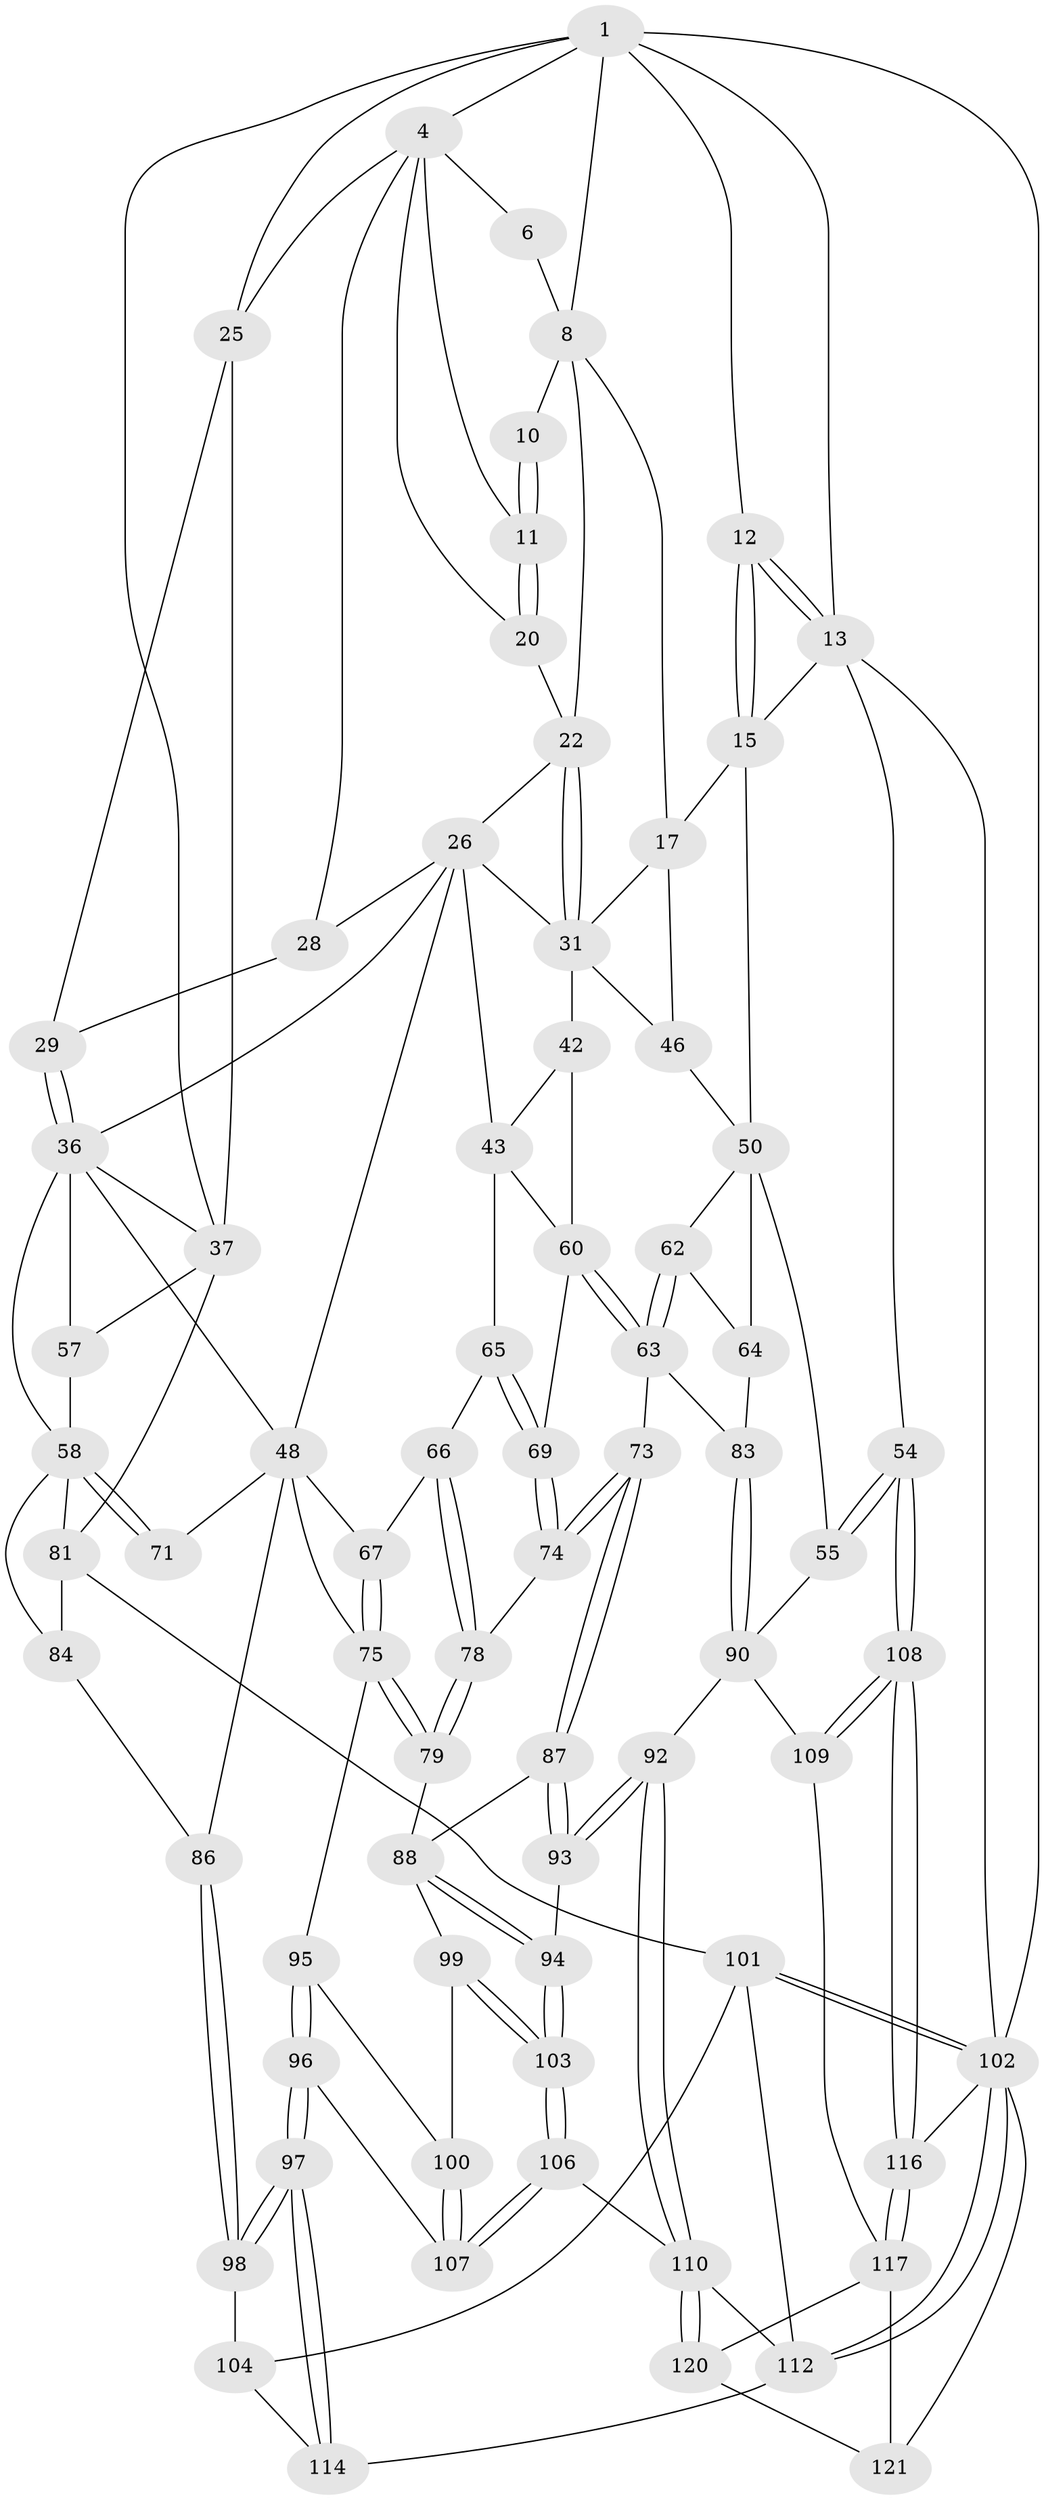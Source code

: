 // original degree distribution, {3: 0.01639344262295082, 6: 0.21311475409836064, 4: 0.22950819672131148, 5: 0.5409836065573771}
// Generated by graph-tools (version 1.1) at 2025/21/03/04/25 18:21:23]
// undirected, 73 vertices, 171 edges
graph export_dot {
graph [start="1"]
  node [color=gray90,style=filled];
  1 [pos="+0.49353701898530117+0",super="+7+2"];
  4 [pos="+0.27185957496368174+0.062200621899653884",super="+5+21"];
  6 [pos="+0.4607118138000209+0.028560768903859255"];
  8 [pos="+0.7313505998554363+0",super="+9+18"];
  10 [pos="+0.5282152249987743+0.12825853514790878"];
  11 [pos="+0.39982333603812487+0.1367678148572602"];
  12 [pos="+1+0"];
  13 [pos="+1+0",super="+53"];
  15 [pos="+0.8238072178650608+0.21863864633318444",super="+16"];
  17 [pos="+0.7685405191597092+0.19972873500483126",super="+34"];
  20 [pos="+0.38826121637532596+0.14413702651150068"];
  22 [pos="+0.5263254575036646+0.2007537394564722",super="+23"];
  25 [pos="+0.09799772191808317+0.15004907893254985",super="+30"];
  26 [pos="+0.39136934154213693+0.26775754999321383",super="+27"];
  28 [pos="+0.30028622928208065+0.22379084521639897"];
  29 [pos="+0.2591707576397746+0.28382717525534706"];
  31 [pos="+0.5468132732998535+0.2687613304201071",super="+32"];
  36 [pos="+0.27545920533523893+0.31524450247593766",super="+40"];
  37 [pos="+0.14161142585141914+0.3102909583893946",super="+38"];
  42 [pos="+0.4630838733126781+0.39653439009516994",super="+52"];
  43 [pos="+0.4587680896409466+0.4017623098025146",super="+44"];
  46 [pos="+0.6353579579066935+0.39300285670829566"];
  48 [pos="+0.2735954575922864+0.4384332186005644",super="+68"];
  50 [pos="+0.8127783381618013+0.25246312272190663",super="+56+51"];
  54 [pos="+1+0.5283827639815529"];
  55 [pos="+1+0.5046965977493285"];
  57 [pos="+0.1706951456070187+0.4491985449477709"];
  58 [pos="+0.17554279246538423+0.4571560718398602",super="+59"];
  60 [pos="+0.5702071257615352+0.45160664177817256",super="+61"];
  62 [pos="+0.70031971472801+0.4310292155083739"];
  63 [pos="+0.6250473322251822+0.5187249659361078",super="+72"];
  64 [pos="+0.7676353533680965+0.49265084118272984"];
  65 [pos="+0.4129989180707575+0.42924578508306843"];
  66 [pos="+0.39947305998822036+0.47906896910532065"];
  67 [pos="+0.3383254815928108+0.49647223547719094"];
  69 [pos="+0.5048362474934813+0.504122099833476"];
  71 [pos="+0.16618185965879503+0.50834993350433"];
  73 [pos="+0.5770720472800598+0.5816274019720983"];
  74 [pos="+0.49788699076512527+0.541546757779298"];
  75 [pos="+0.3072741340104113+0.6055222970551402",super="+76"];
  78 [pos="+0.4310928649113054+0.5695657458335848"];
  79 [pos="+0.4046094791023994+0.6158405467352325"];
  81 [pos="+0+0.41996933366419315",super="+85"];
  83 [pos="+0.7180176133107903+0.5797488126955403"];
  84 [pos="+0.11117024036955636+0.5931139863687779"];
  86 [pos="+0.15685764454664913+0.6562979600796383"];
  87 [pos="+0.5744456070523957+0.6284374837318931"];
  88 [pos="+0.4873748918013422+0.653841988032741",super="+89"];
  90 [pos="+0.7279780360739008+0.6077509408112682",super="+91"];
  92 [pos="+0.6417886362803148+0.7168324929855004"];
  93 [pos="+0.6218205836435572+0.7076380537543738"];
  94 [pos="+0.5092552327074426+0.7497738862239326"];
  95 [pos="+0.2778921399377205+0.719294720602438"];
  96 [pos="+0.27783675530624624+0.7194787443153066"];
  97 [pos="+0.2297163515819861+0.7544318654494269"];
  98 [pos="+0.15654519957803398+0.6629652819839057"];
  99 [pos="+0.40418886556004757+0.6843396201155254"];
  100 [pos="+0.40046993256566993+0.6895664819140889"];
  101 [pos="+0+0.7179286913622831",super="+105"];
  102 [pos="+0+1",super="+115"];
  103 [pos="+0.4867065158001651+0.7760875847160869"];
  104 [pos="+0.0708578210402376+0.746233245918142"];
  106 [pos="+0.433708194375931+0.97345636031655"];
  107 [pos="+0.3593217037546285+0.7645479430909798"];
  108 [pos="+1+0.6907784402306444"];
  109 [pos="+0.7671059148011982+0.7535678525385521"];
  110 [pos="+0.45535933609986284+1",super="+111"];
  112 [pos="+0.2926794532150176+1",super="+113"];
  114 [pos="+0.20549895876672725+0.8285797192032397"];
  116 [pos="+1+1"];
  117 [pos="+0.7496160952410483+0.8213111522166505",super="+118"];
  120 [pos="+0.46922013730561324+1"];
  121 [pos="+1+1",super="+122"];
  1 -- 8;
  1 -- 12;
  1 -- 4;
  1 -- 102;
  1 -- 25;
  1 -- 13;
  1 -- 37;
  4 -- 11;
  4 -- 6;
  4 -- 25;
  4 -- 28;
  4 -- 20;
  6 -- 8;
  8 -- 10 [weight=2];
  8 -- 17;
  8 -- 22;
  10 -- 11;
  10 -- 11;
  11 -- 20;
  11 -- 20;
  12 -- 13;
  12 -- 13;
  12 -- 15;
  12 -- 15;
  13 -- 54;
  13 -- 15;
  13 -- 102;
  15 -- 17;
  15 -- 50;
  17 -- 46;
  17 -- 31;
  20 -- 22;
  22 -- 31;
  22 -- 31;
  22 -- 26;
  25 -- 37;
  25 -- 29;
  26 -- 48;
  26 -- 36;
  26 -- 43;
  26 -- 28;
  26 -- 31;
  28 -- 29;
  29 -- 36;
  29 -- 36;
  31 -- 42 [weight=2];
  31 -- 46;
  36 -- 48;
  36 -- 37;
  36 -- 57;
  36 -- 58;
  37 -- 81;
  37 -- 57;
  42 -- 43;
  42 -- 60;
  43 -- 65;
  43 -- 60;
  46 -- 50;
  48 -- 67;
  48 -- 86;
  48 -- 71;
  48 -- 75;
  50 -- 64;
  50 -- 55;
  50 -- 62;
  54 -- 55;
  54 -- 55;
  54 -- 108;
  54 -- 108;
  55 -- 90;
  57 -- 58;
  58 -- 71 [weight=2];
  58 -- 71;
  58 -- 81;
  58 -- 84;
  60 -- 63;
  60 -- 63;
  60 -- 69;
  62 -- 63;
  62 -- 63;
  62 -- 64;
  63 -- 73;
  63 -- 83;
  64 -- 83;
  65 -- 66;
  65 -- 69;
  65 -- 69;
  66 -- 67;
  66 -- 78;
  66 -- 78;
  67 -- 75;
  67 -- 75;
  69 -- 74;
  69 -- 74;
  73 -- 74;
  73 -- 74;
  73 -- 87;
  73 -- 87;
  74 -- 78;
  75 -- 79;
  75 -- 79;
  75 -- 95;
  78 -- 79;
  78 -- 79;
  79 -- 88;
  81 -- 84;
  81 -- 101;
  83 -- 90;
  83 -- 90;
  84 -- 86;
  86 -- 98;
  86 -- 98;
  87 -- 88;
  87 -- 93;
  87 -- 93;
  88 -- 94;
  88 -- 94;
  88 -- 99;
  90 -- 92;
  90 -- 109;
  92 -- 93;
  92 -- 93;
  92 -- 110;
  92 -- 110;
  93 -- 94;
  94 -- 103;
  94 -- 103;
  95 -- 96;
  95 -- 96;
  95 -- 100;
  96 -- 97;
  96 -- 97;
  96 -- 107;
  97 -- 98;
  97 -- 98;
  97 -- 114;
  97 -- 114;
  98 -- 104;
  99 -- 100;
  99 -- 103;
  99 -- 103;
  100 -- 107;
  100 -- 107;
  101 -- 102;
  101 -- 102;
  101 -- 104;
  101 -- 112;
  102 -- 112;
  102 -- 112;
  102 -- 121;
  102 -- 116;
  103 -- 106;
  103 -- 106;
  104 -- 114;
  106 -- 107;
  106 -- 107;
  106 -- 110;
  108 -- 109;
  108 -- 109;
  108 -- 116;
  108 -- 116;
  109 -- 117;
  110 -- 120;
  110 -- 120;
  110 -- 112;
  112 -- 114;
  116 -- 117;
  116 -- 117;
  117 -- 120;
  117 -- 121 [weight=2];
  120 -- 121;
}
